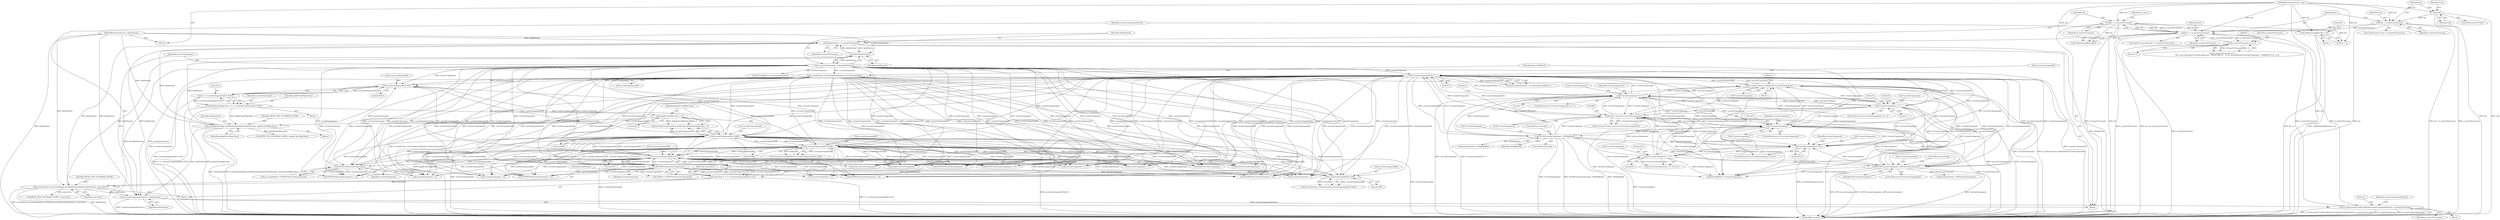 digraph "0_Chrome_4f9c9adef4036aff60b734b4a0045c43c320fe1d_2@API" {
"1000600" [label="(Call,setRemainingBytes(len + 9))"];
"1000159" [label="(Call,len -= m_bytesToConsume)"];
"1000143" [label="(Call,len >= m_bytesToConsume)"];
"1000137" [label="(Call,len < m_bytesToConsume)"];
"1000131" [label="(Call,!len)"];
"1000127" [label="(MethodParameterIn,size_t len)"];
"1000169" [label="(Call,m_frames.last()->addLzwBlock(currentComponentPosition, m_bytesToConsume))"];
"1000148" [label="(Call,currentComponentPosition = dataPosition)"];
"1000156" [label="(Call,dataPosition += m_bytesToConsume)"];
"1000154" [label="(Call,data(dataPosition))"];
"1000126" [label="(MethodParameterIn,size_t dataPosition)"];
"1000253" [label="(Call,m_globalColorMap.setTablePositionAndSize(dataPosition, globalColorMapColors))"];
"1000233" [label="(Call,globalColorMapColors = 2 << (currentComponent[4] & 0x07))"];
"1000235" [label="(Call,2 << (currentComponent[4] & 0x07))"];
"1000237" [label="(Call,currentComponent[4] & 0x07)"];
"1000244" [label="(Call,currentComponent[4] & 0x80)"];
"1000224" [label="(Call,GETINT16(currentComponent))"];
"1000382" [label="(Call,currentFrame->setTransparentPixel(currentComponent[3]))"];
"1000152" [label="(Call,* currentComponent = data(dataPosition))"];
"1000496" [label="(Call,currentComponent[0] & 7)"];
"1000181" [label="(Call,m_frames.last()->setDataSize(*currentComponent))"];
"1000286" [label="(Call,*currentComponent == ',')"];
"1000276" [label="(Call,*currentComponent == '!')"];
"1000481" [label="(Call,static_cast<int>(*currentComponent))"];
"1000352" [label="(Call,!*currentComponent)"];
"1000359" [label="(Call,GETN(*currentComponent, GIFSkipBlock))"];
"1000390" [label="(Call,(*currentComponent) >> 2)"];
"1000378" [label="(Call,*currentComponent & 0x1)"];
"1000428" [label="(Call,GETN(*currentComponent, GIFConsumeComment))"];
"1000652" [label="(Call,currentComponent[8] & 0x80)"];
"1000642" [label="(Call,currentComponent[8] & 0x40)"];
"1000665" [label="(Call,currentComponent[8] & 0x7)"];
"1000543" [label="(Call,GETINT16(currentComponent))"];
"1000249" [label="(Call,globalColorMapColors > 0)"];
"1000670" [label="(Call,currentFrame->localColorMap().setTablePositionAndSize(dataPosition, numColors))"];
"1000661" [label="(Call,numColors = 2 << (currentComponent[8] & 0x7))"];
"1000663" [label="(Call,2 << (currentComponent[8] & 0x7))"];
"1000447" [label="(Call,m_bytesToConsume == 11)"];
"1000233" [label="(Call,globalColorMapColors = 2 << (currentComponent[4] & 0x07))"];
"1000276" [label="(Call,*currentComponent == '!')"];
"1000249" [label="(Call,globalColorMapColors > 0)"];
"1000362" [label="(Identifier,GIFSkipBlock)"];
"1000429" [label="(Call,*currentComponent)"];
"1000182" [label="(Call,*currentComponent)"];
"1000221" [label="(Block,)"];
"1000599" [label="(Block,)"];
"1000248" [label="(Literal,0x80)"];
"1000287" [label="(Call,*currentComponent)"];
"1000154" [label="(Call,data(dataPosition))"];
"1000288" [label="(Identifier,currentComponent)"];
"1000170" [label="(Identifier,currentComponentPosition)"];
"1000173" [label="(Literal,1)"];
"1000135" [label="(Identifier,true)"];
"1000205" [label="(Call,(char*)currentComponent)"];
"1000449" [label="(Literal,11)"];
"1000241" [label="(Literal,0x07)"];
"1000164" [label="(Block,)"];
"1000653" [label="(Call,currentComponent[8])"];
"1000696" [label="(Call,bytesInBlock = *currentComponent)"];
"1000243" [label="(Call,(currentComponent[4] & 0x80) && globalColorMapColors > 0)"];
"1000363" [label="(ControlStructure,break;)"];
"1000415" [label="(Call,currentComponent + 1)"];
"1000142" [label="(ControlStructure,while (len >= m_bytesToConsume))"];
"1000383" [label="(Call,currentComponent[3])"];
"1000494" [label="(Call,netscapeExtension = currentComponent[0] & 7)"];
"1000236" [label="(Literal,2)"];
"1000431" [label="(Identifier,GIFConsumeComment)"];
"1000171" [label="(Identifier,m_bytesToConsume)"];
"1000652" [label="(Call,currentComponent[8] & 0x80)"];
"1000146" [label="(Block,)"];
"1000390" [label="(Call,(*currentComponent) >> 2)"];
"1000500" [label="(Literal,7)"];
"1000160" [label="(Identifier,len)"];
"1000139" [label="(Identifier,m_bytesToConsume)"];
"1000148" [label="(Call,currentComponentPosition = dataPosition)"];
"1000382" [label="(Call,currentFrame->setTransparentPixel(currentComponent[3]))"];
"1000554" [label="(Call,currentComponent + 4)"];
"1000669" [label="(Literal,0x7)"];
"1000143" [label="(Call,len >= m_bytesToConsume)"];
"1000559" [label="(Call,GETINT16(currentComponent + 6))"];
"1000662" [label="(Identifier,numColors)"];
"1000169" [label="(Call,m_frames.last()->addLzwBlock(currentComponentPosition, m_bytesToConsume))"];
"1000641" [label="(Call,currentFrame->setInterlaced(currentComponent[8] & 0x40))"];
"1000356" [label="(Literal,1)"];
"1000483" [label="(Call,*currentComponent)"];
"1000643" [label="(Call,currentComponent[8])"];
"1000136" [label="(ControlStructure,if (len < m_bytesToConsume))"];
"1000544" [label="(Identifier,currentComponent)"];
"1000150" [label="(Identifier,dataPosition)"];
"1000670" [label="(Call,currentFrame->localColorMap().setTablePositionAndSize(dataPosition, numColors))"];
"1000126" [label="(MethodParameterIn,size_t dataPosition)"];
"1000646" [label="(Literal,0x40)"];
"1000279" [label="(Literal,'!')"];
"1000672" [label="(Identifier,numColors)"];
"1000255" [label="(Identifier,globalColorMapColors)"];
"1000161" [label="(Identifier,m_bytesToConsume)"];
"1000229" [label="(Call,currentComponent + 2)"];
"1000138" [label="(Identifier,len)"];
"1000296" [label="(Literal,0)"];
"1000379" [label="(Call,*currentComponent)"];
"1000605" [label="(Literal,9)"];
"1000727" [label="(Identifier,len)"];
"1000225" [label="(Identifier,currentComponent)"];
"1000250" [label="(Identifier,globalColorMapColors)"];
"1000253" [label="(Call,m_globalColorMap.setTablePositionAndSize(dataPosition, globalColorMapColors))"];
"1000460" [label="(Call,(char*)currentComponent)"];
"1000600" [label="(Call,setRemainingBytes(len + 9))"];
"1000282" [label="(Literal,2)"];
"1000353" [label="(Call,*currentComponent)"];
"1000730" [label="(MethodReturn,bool)"];
"1000158" [label="(Identifier,m_bytesToConsume)"];
"1000245" [label="(Call,currentComponent[4])"];
"1000145" [label="(Identifier,m_bytesToConsume)"];
"1000414" [label="(Call,GETINT16(currentComponent + 1))"];
"1000302" [label="(Call,bytesInBlock = currentComponent[1])"];
"1000234" [label="(Identifier,globalColorMapColors)"];
"1000131" [label="(Call,!len)"];
"1000277" [label="(Call,*currentComponent)"];
"1000127" [label="(MethodParameterIn,size_t len)"];
"1000481" [label="(Call,static_cast<int>(*currentComponent))"];
"1000185" [label="(Literal,1)"];
"1000393" [label="(Literal,2)"];
"1000224" [label="(Call,GETINT16(currentComponent))"];
"1000228" [label="(Call,GETINT16(currentComponent + 2))"];
"1000235" [label="(Call,2 << (currentComponent[4] & 0x07))"];
"1000508" [label="(Call,GETINT16(currentComponent + 1))"];
"1000428" [label="(Call,GETN(*currentComponent, GIFConsumeComment))"];
"1000541" [label="(Call,xOffset = GETINT16(currentComponent))"];
"1000547" [label="(Call,GETINT16(currentComponent + 2))"];
"1000137" [label="(Call,len < m_bytesToConsume)"];
"1000257" [label="(Call,BYTES_PER_COLORMAP_ENTRY * globalColorMapColors)"];
"1000359" [label="(Call,GETN(*currentComponent, GIFSkipBlock))"];
"1000378" [label="(Call,*currentComponent & 0x1)"];
"1000130" [label="(ControlStructure,if (!len))"];
"1000601" [label="(Call,len + 9)"];
"1000389" [label="(Call,((*currentComponent) >> 2) & 0x7)"];
"1000726" [label="(Call,setRemainingBytes(len))"];
"1000642" [label="(Call,currentComponent[8] & 0x40)"];
"1000425" [label="(ControlStructure,if (*currentComponent))"];
"1000177" [label="(Block,)"];
"1000157" [label="(Identifier,dataPosition)"];
"1000381" [label="(Literal,0x1)"];
"1000335" [label="(Call,exceptionState = GIFConsumeComment)"];
"1000548" [label="(Call,currentComponent + 2)"];
"1000275" [label="(ControlStructure,if (*currentComponent == '!'))"];
"1000663" [label="(Call,2 << (currentComponent[8] & 0x7))"];
"1000671" [label="(Identifier,dataPosition)"];
"1000497" [label="(Call,currentComponent[0])"];
"1000388" [label="(Identifier,disposalMethod)"];
"1000289" [label="(Literal,',')"];
"1000181" [label="(Call,m_frames.last()->setDataSize(*currentComponent))"];
"1000251" [label="(Literal,0)"];
"1000659" [label="(Block,)"];
"1000394" [label="(Literal,0x7)"];
"1000254" [label="(Identifier,dataPosition)"];
"1000358" [label="(ControlStructure,else)"];
"1000155" [label="(Identifier,dataPosition)"];
"1000553" [label="(Call,GETINT16(currentComponent + 4))"];
"1000479" [label="(Call,std::max(3, static_cast<int>(*currentComponent)))"];
"1000656" [label="(Literal,0x80)"];
"1000163" [label="(Identifier,m_state)"];
"1000258" [label="(Identifier,BYTES_PER_COLORMAP_ENTRY)"];
"1000352" [label="(Call,!*currentComponent)"];
"1000560" [label="(Call,currentComponent + 6)"];
"1000149" [label="(Identifier,currentComponentPosition)"];
"1000675" [label="(Identifier,BYTES_PER_COLORMAP_ENTRY)"];
"1000153" [label="(Identifier,currentComponent)"];
"1000152" [label="(Call,* currentComponent = data(dataPosition))"];
"1000446" [label="(Call,m_bytesToConsume == 11\n                && (!strncmp((char*)currentComponent, \"NETSCAPE2.0\", 11) || !strncmp((char*)currentComponent, \"ANIMEXTS1.0\", 11)))"];
"1000453" [label="(Call,(char*)currentComponent)"];
"1000650" [label="(Call,isLocalColormapDefined = currentComponent[8] & 0x80)"];
"1000447" [label="(Call,m_bytesToConsume == 11)"];
"1000132" [label="(Identifier,len)"];
"1000141" [label="(Identifier,true)"];
"1000252" [label="(Block,)"];
"1000193" [label="(Call,(char*)currentComponent)"];
"1000308" [label="(Call,exceptionState = GIFSkipBlock)"];
"1000666" [label="(Call,currentComponent[8])"];
"1000361" [label="(Identifier,currentComponent)"];
"1000377" [label="(ControlStructure,if (*currentComponent & 0x1))"];
"1000246" [label="(Identifier,currentComponent)"];
"1000156" [label="(Call,dataPosition += m_bytesToConsume)"];
"1000509" [label="(Call,currentComponent + 1)"];
"1000665" [label="(Call,currentComponent[8] & 0x7)"];
"1000436" [label="(ControlStructure,break;)"];
"1000244" [label="(Call,currentComponent[4] & 0x80)"];
"1000543" [label="(Call,GETINT16(currentComponent))"];
"1000292" [label="(Literal,9)"];
"1000664" [label="(Literal,2)"];
"1000391" [label="(Call,*currentComponent)"];
"1000159" [label="(Call,len -= m_bytesToConsume)"];
"1000222" [label="(Call,m_screenWidth = GETINT16(currentComponent))"];
"1000238" [label="(Call,currentComponent[4])"];
"1000286" [label="(Call,*currentComponent == ',')"];
"1000237" [label="(Call,currentComponent[4] & 0x07)"];
"1000360" [label="(Call,*currentComponent)"];
"1000285" [label="(ControlStructure,if (*currentComponent == ','))"];
"1000661" [label="(Call,numColors = 2 << (currentComponent[8] & 0x7))"];
"1000496" [label="(Call,currentComponent[0] & 7)"];
"1000144" [label="(Identifier,len)"];
"1000674" [label="(Call,BYTES_PER_COLORMAP_ENTRY * numColors)"];
"1000448" [label="(Identifier,m_bytesToConsume)"];
"1000384" [label="(Identifier,currentComponent)"];
"1000351" [label="(ControlStructure,if (!*currentComponent))"];
"1000600" -> "1000599"  [label="AST: "];
"1000600" -> "1000601"  [label="CFG: "];
"1000601" -> "1000600"  [label="AST: "];
"1000605" -> "1000600"  [label="CFG: "];
"1000600" -> "1000730"  [label="DDG: setRemainingBytes(len + 9)"];
"1000600" -> "1000730"  [label="DDG: len + 9"];
"1000159" -> "1000600"  [label="DDG: len"];
"1000127" -> "1000600"  [label="DDG: len"];
"1000159" -> "1000146"  [label="AST: "];
"1000159" -> "1000161"  [label="CFG: "];
"1000160" -> "1000159"  [label="AST: "];
"1000161" -> "1000159"  [label="AST: "];
"1000163" -> "1000159"  [label="CFG: "];
"1000159" -> "1000730"  [label="DDG: len"];
"1000159" -> "1000730"  [label="DDG: m_bytesToConsume"];
"1000159" -> "1000143"  [label="DDG: len"];
"1000143" -> "1000159"  [label="DDG: m_bytesToConsume"];
"1000143" -> "1000159"  [label="DDG: len"];
"1000127" -> "1000159"  [label="DDG: len"];
"1000159" -> "1000601"  [label="DDG: len"];
"1000159" -> "1000726"  [label="DDG: len"];
"1000143" -> "1000142"  [label="AST: "];
"1000143" -> "1000145"  [label="CFG: "];
"1000144" -> "1000143"  [label="AST: "];
"1000145" -> "1000143"  [label="AST: "];
"1000149" -> "1000143"  [label="CFG: "];
"1000727" -> "1000143"  [label="CFG: "];
"1000143" -> "1000730"  [label="DDG: m_bytesToConsume"];
"1000143" -> "1000730"  [label="DDG: len >= m_bytesToConsume"];
"1000137" -> "1000143"  [label="DDG: len"];
"1000137" -> "1000143"  [label="DDG: m_bytesToConsume"];
"1000127" -> "1000143"  [label="DDG: len"];
"1000169" -> "1000143"  [label="DDG: m_bytesToConsume"];
"1000447" -> "1000143"  [label="DDG: m_bytesToConsume"];
"1000143" -> "1000156"  [label="DDG: m_bytesToConsume"];
"1000143" -> "1000169"  [label="DDG: m_bytesToConsume"];
"1000143" -> "1000447"  [label="DDG: m_bytesToConsume"];
"1000143" -> "1000726"  [label="DDG: len"];
"1000137" -> "1000136"  [label="AST: "];
"1000137" -> "1000139"  [label="CFG: "];
"1000138" -> "1000137"  [label="AST: "];
"1000139" -> "1000137"  [label="AST: "];
"1000141" -> "1000137"  [label="CFG: "];
"1000144" -> "1000137"  [label="CFG: "];
"1000137" -> "1000730"  [label="DDG: m_bytesToConsume"];
"1000137" -> "1000730"  [label="DDG: len"];
"1000137" -> "1000730"  [label="DDG: len < m_bytesToConsume"];
"1000131" -> "1000137"  [label="DDG: len"];
"1000127" -> "1000137"  [label="DDG: len"];
"1000131" -> "1000130"  [label="AST: "];
"1000131" -> "1000132"  [label="CFG: "];
"1000132" -> "1000131"  [label="AST: "];
"1000135" -> "1000131"  [label="CFG: "];
"1000138" -> "1000131"  [label="CFG: "];
"1000131" -> "1000730"  [label="DDG: len"];
"1000131" -> "1000730"  [label="DDG: !len"];
"1000127" -> "1000131"  [label="DDG: len"];
"1000127" -> "1000125"  [label="AST: "];
"1000127" -> "1000730"  [label="DDG: len"];
"1000127" -> "1000601"  [label="DDG: len"];
"1000127" -> "1000726"  [label="DDG: len"];
"1000169" -> "1000164"  [label="AST: "];
"1000169" -> "1000171"  [label="CFG: "];
"1000170" -> "1000169"  [label="AST: "];
"1000171" -> "1000169"  [label="AST: "];
"1000173" -> "1000169"  [label="CFG: "];
"1000169" -> "1000730"  [label="DDG: m_frames.last()->addLzwBlock(currentComponentPosition, m_bytesToConsume)"];
"1000169" -> "1000730"  [label="DDG: m_bytesToConsume"];
"1000169" -> "1000730"  [label="DDG: currentComponentPosition"];
"1000148" -> "1000169"  [label="DDG: currentComponentPosition"];
"1000148" -> "1000146"  [label="AST: "];
"1000148" -> "1000150"  [label="CFG: "];
"1000149" -> "1000148"  [label="AST: "];
"1000150" -> "1000148"  [label="AST: "];
"1000153" -> "1000148"  [label="CFG: "];
"1000148" -> "1000730"  [label="DDG: currentComponentPosition"];
"1000156" -> "1000148"  [label="DDG: dataPosition"];
"1000253" -> "1000148"  [label="DDG: dataPosition"];
"1000670" -> "1000148"  [label="DDG: dataPosition"];
"1000126" -> "1000148"  [label="DDG: dataPosition"];
"1000156" -> "1000146"  [label="AST: "];
"1000156" -> "1000158"  [label="CFG: "];
"1000157" -> "1000156"  [label="AST: "];
"1000158" -> "1000156"  [label="AST: "];
"1000160" -> "1000156"  [label="CFG: "];
"1000156" -> "1000730"  [label="DDG: dataPosition"];
"1000156" -> "1000154"  [label="DDG: dataPosition"];
"1000154" -> "1000156"  [label="DDG: dataPosition"];
"1000126" -> "1000156"  [label="DDG: dataPosition"];
"1000156" -> "1000253"  [label="DDG: dataPosition"];
"1000156" -> "1000670"  [label="DDG: dataPosition"];
"1000154" -> "1000152"  [label="AST: "];
"1000154" -> "1000155"  [label="CFG: "];
"1000155" -> "1000154"  [label="AST: "];
"1000152" -> "1000154"  [label="CFG: "];
"1000154" -> "1000152"  [label="DDG: dataPosition"];
"1000126" -> "1000154"  [label="DDG: dataPosition"];
"1000253" -> "1000154"  [label="DDG: dataPosition"];
"1000670" -> "1000154"  [label="DDG: dataPosition"];
"1000126" -> "1000125"  [label="AST: "];
"1000126" -> "1000730"  [label="DDG: dataPosition"];
"1000126" -> "1000253"  [label="DDG: dataPosition"];
"1000126" -> "1000670"  [label="DDG: dataPosition"];
"1000253" -> "1000252"  [label="AST: "];
"1000253" -> "1000255"  [label="CFG: "];
"1000254" -> "1000253"  [label="AST: "];
"1000255" -> "1000253"  [label="AST: "];
"1000258" -> "1000253"  [label="CFG: "];
"1000253" -> "1000730"  [label="DDG: m_globalColorMap.setTablePositionAndSize(dataPosition, globalColorMapColors)"];
"1000253" -> "1000730"  [label="DDG: dataPosition"];
"1000233" -> "1000253"  [label="DDG: globalColorMapColors"];
"1000249" -> "1000253"  [label="DDG: globalColorMapColors"];
"1000253" -> "1000257"  [label="DDG: globalColorMapColors"];
"1000233" -> "1000221"  [label="AST: "];
"1000233" -> "1000235"  [label="CFG: "];
"1000234" -> "1000233"  [label="AST: "];
"1000235" -> "1000233"  [label="AST: "];
"1000246" -> "1000233"  [label="CFG: "];
"1000233" -> "1000730"  [label="DDG: 2 << (currentComponent[4] & 0x07)"];
"1000233" -> "1000730"  [label="DDG: globalColorMapColors"];
"1000235" -> "1000233"  [label="DDG: 2"];
"1000235" -> "1000233"  [label="DDG: currentComponent[4] & 0x07"];
"1000233" -> "1000249"  [label="DDG: globalColorMapColors"];
"1000235" -> "1000237"  [label="CFG: "];
"1000236" -> "1000235"  [label="AST: "];
"1000237" -> "1000235"  [label="AST: "];
"1000235" -> "1000730"  [label="DDG: currentComponent[4] & 0x07"];
"1000237" -> "1000235"  [label="DDG: currentComponent[4]"];
"1000237" -> "1000235"  [label="DDG: 0x07"];
"1000237" -> "1000241"  [label="CFG: "];
"1000238" -> "1000237"  [label="AST: "];
"1000241" -> "1000237"  [label="AST: "];
"1000244" -> "1000237"  [label="DDG: currentComponent[4]"];
"1000224" -> "1000237"  [label="DDG: currentComponent"];
"1000382" -> "1000237"  [label="DDG: currentComponent[3]"];
"1000496" -> "1000237"  [label="DDG: currentComponent[0]"];
"1000652" -> "1000237"  [label="DDG: currentComponent[8]"];
"1000665" -> "1000237"  [label="DDG: currentComponent[8]"];
"1000152" -> "1000237"  [label="DDG: currentComponent"];
"1000237" -> "1000244"  [label="DDG: currentComponent[4]"];
"1000244" -> "1000243"  [label="AST: "];
"1000244" -> "1000248"  [label="CFG: "];
"1000245" -> "1000244"  [label="AST: "];
"1000248" -> "1000244"  [label="AST: "];
"1000250" -> "1000244"  [label="CFG: "];
"1000243" -> "1000244"  [label="CFG: "];
"1000244" -> "1000730"  [label="DDG: currentComponent[4]"];
"1000244" -> "1000193"  [label="DDG: currentComponent[4]"];
"1000244" -> "1000205"  [label="DDG: currentComponent[4]"];
"1000244" -> "1000224"  [label="DDG: currentComponent[4]"];
"1000244" -> "1000228"  [label="DDG: currentComponent[4]"];
"1000244" -> "1000229"  [label="DDG: currentComponent[4]"];
"1000244" -> "1000243"  [label="DDG: currentComponent[4]"];
"1000244" -> "1000243"  [label="DDG: 0x80"];
"1000224" -> "1000244"  [label="DDG: currentComponent"];
"1000382" -> "1000244"  [label="DDG: currentComponent[3]"];
"1000496" -> "1000244"  [label="DDG: currentComponent[0]"];
"1000652" -> "1000244"  [label="DDG: currentComponent[8]"];
"1000665" -> "1000244"  [label="DDG: currentComponent[8]"];
"1000152" -> "1000244"  [label="DDG: currentComponent"];
"1000244" -> "1000414"  [label="DDG: currentComponent[4]"];
"1000244" -> "1000415"  [label="DDG: currentComponent[4]"];
"1000244" -> "1000453"  [label="DDG: currentComponent[4]"];
"1000244" -> "1000460"  [label="DDG: currentComponent[4]"];
"1000244" -> "1000508"  [label="DDG: currentComponent[4]"];
"1000244" -> "1000509"  [label="DDG: currentComponent[4]"];
"1000244" -> "1000543"  [label="DDG: currentComponent[4]"];
"1000244" -> "1000547"  [label="DDG: currentComponent[4]"];
"1000244" -> "1000548"  [label="DDG: currentComponent[4]"];
"1000244" -> "1000553"  [label="DDG: currentComponent[4]"];
"1000244" -> "1000554"  [label="DDG: currentComponent[4]"];
"1000244" -> "1000559"  [label="DDG: currentComponent[4]"];
"1000244" -> "1000560"  [label="DDG: currentComponent[4]"];
"1000244" -> "1000642"  [label="DDG: currentComponent[4]"];
"1000244" -> "1000652"  [label="DDG: currentComponent[4]"];
"1000244" -> "1000665"  [label="DDG: currentComponent[4]"];
"1000224" -> "1000222"  [label="AST: "];
"1000224" -> "1000225"  [label="CFG: "];
"1000225" -> "1000224"  [label="AST: "];
"1000222" -> "1000224"  [label="CFG: "];
"1000224" -> "1000222"  [label="DDG: currentComponent"];
"1000382" -> "1000224"  [label="DDG: currentComponent[3]"];
"1000496" -> "1000224"  [label="DDG: currentComponent[0]"];
"1000652" -> "1000224"  [label="DDG: currentComponent[8]"];
"1000152" -> "1000224"  [label="DDG: currentComponent"];
"1000665" -> "1000224"  [label="DDG: currentComponent[8]"];
"1000224" -> "1000228"  [label="DDG: currentComponent"];
"1000224" -> "1000229"  [label="DDG: currentComponent"];
"1000382" -> "1000377"  [label="AST: "];
"1000382" -> "1000383"  [label="CFG: "];
"1000383" -> "1000382"  [label="AST: "];
"1000388" -> "1000382"  [label="CFG: "];
"1000382" -> "1000730"  [label="DDG: currentComponent[3]"];
"1000382" -> "1000730"  [label="DDG: currentFrame->setTransparentPixel(currentComponent[3])"];
"1000382" -> "1000193"  [label="DDG: currentComponent[3]"];
"1000382" -> "1000205"  [label="DDG: currentComponent[3]"];
"1000382" -> "1000228"  [label="DDG: currentComponent[3]"];
"1000382" -> "1000229"  [label="DDG: currentComponent[3]"];
"1000152" -> "1000382"  [label="DDG: currentComponent"];
"1000382" -> "1000414"  [label="DDG: currentComponent[3]"];
"1000382" -> "1000415"  [label="DDG: currentComponent[3]"];
"1000382" -> "1000453"  [label="DDG: currentComponent[3]"];
"1000382" -> "1000460"  [label="DDG: currentComponent[3]"];
"1000382" -> "1000508"  [label="DDG: currentComponent[3]"];
"1000382" -> "1000509"  [label="DDG: currentComponent[3]"];
"1000382" -> "1000543"  [label="DDG: currentComponent[3]"];
"1000382" -> "1000547"  [label="DDG: currentComponent[3]"];
"1000382" -> "1000548"  [label="DDG: currentComponent[3]"];
"1000382" -> "1000553"  [label="DDG: currentComponent[3]"];
"1000382" -> "1000554"  [label="DDG: currentComponent[3]"];
"1000382" -> "1000559"  [label="DDG: currentComponent[3]"];
"1000382" -> "1000560"  [label="DDG: currentComponent[3]"];
"1000382" -> "1000642"  [label="DDG: currentComponent[3]"];
"1000382" -> "1000652"  [label="DDG: currentComponent[3]"];
"1000382" -> "1000665"  [label="DDG: currentComponent[3]"];
"1000152" -> "1000146"  [label="AST: "];
"1000153" -> "1000152"  [label="AST: "];
"1000157" -> "1000152"  [label="CFG: "];
"1000152" -> "1000730"  [label="DDG: currentComponent"];
"1000152" -> "1000730"  [label="DDG: data(dataPosition)"];
"1000152" -> "1000193"  [label="DDG: currentComponent"];
"1000152" -> "1000205"  [label="DDG: currentComponent"];
"1000152" -> "1000228"  [label="DDG: currentComponent"];
"1000152" -> "1000229"  [label="DDG: currentComponent"];
"1000152" -> "1000302"  [label="DDG: currentComponent"];
"1000152" -> "1000414"  [label="DDG: currentComponent"];
"1000152" -> "1000415"  [label="DDG: currentComponent"];
"1000152" -> "1000453"  [label="DDG: currentComponent"];
"1000152" -> "1000460"  [label="DDG: currentComponent"];
"1000152" -> "1000496"  [label="DDG: currentComponent"];
"1000152" -> "1000508"  [label="DDG: currentComponent"];
"1000152" -> "1000509"  [label="DDG: currentComponent"];
"1000152" -> "1000543"  [label="DDG: currentComponent"];
"1000152" -> "1000547"  [label="DDG: currentComponent"];
"1000152" -> "1000548"  [label="DDG: currentComponent"];
"1000152" -> "1000553"  [label="DDG: currentComponent"];
"1000152" -> "1000554"  [label="DDG: currentComponent"];
"1000152" -> "1000559"  [label="DDG: currentComponent"];
"1000152" -> "1000560"  [label="DDG: currentComponent"];
"1000152" -> "1000642"  [label="DDG: currentComponent"];
"1000152" -> "1000652"  [label="DDG: currentComponent"];
"1000152" -> "1000665"  [label="DDG: currentComponent"];
"1000496" -> "1000494"  [label="AST: "];
"1000496" -> "1000500"  [label="CFG: "];
"1000497" -> "1000496"  [label="AST: "];
"1000500" -> "1000496"  [label="AST: "];
"1000494" -> "1000496"  [label="CFG: "];
"1000496" -> "1000730"  [label="DDG: currentComponent[0]"];
"1000496" -> "1000181"  [label="DDG: currentComponent[0]"];
"1000496" -> "1000193"  [label="DDG: currentComponent[0]"];
"1000496" -> "1000205"  [label="DDG: currentComponent[0]"];
"1000496" -> "1000228"  [label="DDG: currentComponent[0]"];
"1000496" -> "1000229"  [label="DDG: currentComponent[0]"];
"1000496" -> "1000276"  [label="DDG: currentComponent[0]"];
"1000496" -> "1000286"  [label="DDG: currentComponent[0]"];
"1000496" -> "1000352"  [label="DDG: currentComponent[0]"];
"1000496" -> "1000359"  [label="DDG: currentComponent[0]"];
"1000496" -> "1000378"  [label="DDG: currentComponent[0]"];
"1000496" -> "1000390"  [label="DDG: currentComponent[0]"];
"1000496" -> "1000414"  [label="DDG: currentComponent[0]"];
"1000496" -> "1000415"  [label="DDG: currentComponent[0]"];
"1000496" -> "1000428"  [label="DDG: currentComponent[0]"];
"1000496" -> "1000453"  [label="DDG: currentComponent[0]"];
"1000496" -> "1000460"  [label="DDG: currentComponent[0]"];
"1000496" -> "1000481"  [label="DDG: currentComponent[0]"];
"1000496" -> "1000494"  [label="DDG: currentComponent[0]"];
"1000496" -> "1000494"  [label="DDG: 7"];
"1000181" -> "1000496"  [label="DDG: *currentComponent"];
"1000286" -> "1000496"  [label="DDG: *currentComponent"];
"1000481" -> "1000496"  [label="DDG: *currentComponent"];
"1000352" -> "1000496"  [label="DDG: *currentComponent"];
"1000359" -> "1000496"  [label="DDG: *currentComponent"];
"1000276" -> "1000496"  [label="DDG: *currentComponent"];
"1000390" -> "1000496"  [label="DDG: *currentComponent"];
"1000428" -> "1000496"  [label="DDG: *currentComponent"];
"1000496" -> "1000508"  [label="DDG: currentComponent[0]"];
"1000496" -> "1000509"  [label="DDG: currentComponent[0]"];
"1000496" -> "1000543"  [label="DDG: currentComponent[0]"];
"1000496" -> "1000547"  [label="DDG: currentComponent[0]"];
"1000496" -> "1000548"  [label="DDG: currentComponent[0]"];
"1000496" -> "1000553"  [label="DDG: currentComponent[0]"];
"1000496" -> "1000554"  [label="DDG: currentComponent[0]"];
"1000496" -> "1000559"  [label="DDG: currentComponent[0]"];
"1000496" -> "1000560"  [label="DDG: currentComponent[0]"];
"1000496" -> "1000642"  [label="DDG: currentComponent[0]"];
"1000496" -> "1000652"  [label="DDG: currentComponent[0]"];
"1000496" -> "1000665"  [label="DDG: currentComponent[0]"];
"1000496" -> "1000696"  [label="DDG: currentComponent[0]"];
"1000181" -> "1000177"  [label="AST: "];
"1000181" -> "1000182"  [label="CFG: "];
"1000182" -> "1000181"  [label="AST: "];
"1000185" -> "1000181"  [label="CFG: "];
"1000181" -> "1000730"  [label="DDG: *currentComponent"];
"1000181" -> "1000730"  [label="DDG: m_frames.last()->setDataSize(*currentComponent)"];
"1000286" -> "1000181"  [label="DDG: *currentComponent"];
"1000481" -> "1000181"  [label="DDG: *currentComponent"];
"1000352" -> "1000181"  [label="DDG: *currentComponent"];
"1000359" -> "1000181"  [label="DDG: *currentComponent"];
"1000276" -> "1000181"  [label="DDG: *currentComponent"];
"1000390" -> "1000181"  [label="DDG: *currentComponent"];
"1000428" -> "1000181"  [label="DDG: *currentComponent"];
"1000181" -> "1000276"  [label="DDG: *currentComponent"];
"1000181" -> "1000352"  [label="DDG: *currentComponent"];
"1000181" -> "1000378"  [label="DDG: *currentComponent"];
"1000181" -> "1000428"  [label="DDG: *currentComponent"];
"1000181" -> "1000481"  [label="DDG: *currentComponent"];
"1000181" -> "1000696"  [label="DDG: *currentComponent"];
"1000286" -> "1000285"  [label="AST: "];
"1000286" -> "1000289"  [label="CFG: "];
"1000287" -> "1000286"  [label="AST: "];
"1000289" -> "1000286"  [label="AST: "];
"1000292" -> "1000286"  [label="CFG: "];
"1000296" -> "1000286"  [label="CFG: "];
"1000286" -> "1000730"  [label="DDG: *currentComponent == ','"];
"1000286" -> "1000730"  [label="DDG: *currentComponent"];
"1000286" -> "1000276"  [label="DDG: *currentComponent"];
"1000276" -> "1000286"  [label="DDG: *currentComponent"];
"1000286" -> "1000352"  [label="DDG: *currentComponent"];
"1000286" -> "1000378"  [label="DDG: *currentComponent"];
"1000286" -> "1000428"  [label="DDG: *currentComponent"];
"1000286" -> "1000481"  [label="DDG: *currentComponent"];
"1000286" -> "1000696"  [label="DDG: *currentComponent"];
"1000276" -> "1000275"  [label="AST: "];
"1000276" -> "1000279"  [label="CFG: "];
"1000277" -> "1000276"  [label="AST: "];
"1000279" -> "1000276"  [label="AST: "];
"1000282" -> "1000276"  [label="CFG: "];
"1000288" -> "1000276"  [label="CFG: "];
"1000276" -> "1000730"  [label="DDG: *currentComponent == '!'"];
"1000276" -> "1000730"  [label="DDG: *currentComponent"];
"1000481" -> "1000276"  [label="DDG: *currentComponent"];
"1000352" -> "1000276"  [label="DDG: *currentComponent"];
"1000359" -> "1000276"  [label="DDG: *currentComponent"];
"1000390" -> "1000276"  [label="DDG: *currentComponent"];
"1000428" -> "1000276"  [label="DDG: *currentComponent"];
"1000276" -> "1000352"  [label="DDG: *currentComponent"];
"1000276" -> "1000378"  [label="DDG: *currentComponent"];
"1000276" -> "1000428"  [label="DDG: *currentComponent"];
"1000276" -> "1000481"  [label="DDG: *currentComponent"];
"1000276" -> "1000696"  [label="DDG: *currentComponent"];
"1000481" -> "1000479"  [label="AST: "];
"1000481" -> "1000483"  [label="CFG: "];
"1000482" -> "1000481"  [label="AST: "];
"1000483" -> "1000481"  [label="AST: "];
"1000479" -> "1000481"  [label="CFG: "];
"1000481" -> "1000730"  [label="DDG: *currentComponent"];
"1000481" -> "1000352"  [label="DDG: *currentComponent"];
"1000481" -> "1000378"  [label="DDG: *currentComponent"];
"1000481" -> "1000428"  [label="DDG: *currentComponent"];
"1000481" -> "1000479"  [label="DDG: *currentComponent"];
"1000352" -> "1000481"  [label="DDG: *currentComponent"];
"1000359" -> "1000481"  [label="DDG: *currentComponent"];
"1000390" -> "1000481"  [label="DDG: *currentComponent"];
"1000428" -> "1000481"  [label="DDG: *currentComponent"];
"1000481" -> "1000696"  [label="DDG: *currentComponent"];
"1000352" -> "1000351"  [label="AST: "];
"1000352" -> "1000353"  [label="CFG: "];
"1000353" -> "1000352"  [label="AST: "];
"1000356" -> "1000352"  [label="CFG: "];
"1000361" -> "1000352"  [label="CFG: "];
"1000352" -> "1000730"  [label="DDG: *currentComponent"];
"1000352" -> "1000730"  [label="DDG: !*currentComponent"];
"1000359" -> "1000352"  [label="DDG: *currentComponent"];
"1000390" -> "1000352"  [label="DDG: *currentComponent"];
"1000428" -> "1000352"  [label="DDG: *currentComponent"];
"1000352" -> "1000359"  [label="DDG: *currentComponent"];
"1000352" -> "1000378"  [label="DDG: *currentComponent"];
"1000352" -> "1000428"  [label="DDG: *currentComponent"];
"1000352" -> "1000696"  [label="DDG: *currentComponent"];
"1000359" -> "1000358"  [label="AST: "];
"1000359" -> "1000362"  [label="CFG: "];
"1000360" -> "1000359"  [label="AST: "];
"1000362" -> "1000359"  [label="AST: "];
"1000363" -> "1000359"  [label="CFG: "];
"1000359" -> "1000730"  [label="DDG: *currentComponent"];
"1000359" -> "1000730"  [label="DDG: GIFSkipBlock"];
"1000359" -> "1000730"  [label="DDG: GETN(*currentComponent, GIFSkipBlock)"];
"1000359" -> "1000308"  [label="DDG: GIFSkipBlock"];
"1000359" -> "1000378"  [label="DDG: *currentComponent"];
"1000359" -> "1000428"  [label="DDG: *currentComponent"];
"1000359" -> "1000696"  [label="DDG: *currentComponent"];
"1000390" -> "1000389"  [label="AST: "];
"1000390" -> "1000393"  [label="CFG: "];
"1000391" -> "1000390"  [label="AST: "];
"1000393" -> "1000390"  [label="AST: "];
"1000394" -> "1000390"  [label="CFG: "];
"1000390" -> "1000730"  [label="DDG: *currentComponent"];
"1000390" -> "1000378"  [label="DDG: *currentComponent"];
"1000390" -> "1000389"  [label="DDG: *currentComponent"];
"1000390" -> "1000389"  [label="DDG: 2"];
"1000378" -> "1000390"  [label="DDG: *currentComponent"];
"1000390" -> "1000428"  [label="DDG: *currentComponent"];
"1000390" -> "1000696"  [label="DDG: *currentComponent"];
"1000378" -> "1000377"  [label="AST: "];
"1000378" -> "1000381"  [label="CFG: "];
"1000379" -> "1000378"  [label="AST: "];
"1000381" -> "1000378"  [label="AST: "];
"1000384" -> "1000378"  [label="CFG: "];
"1000388" -> "1000378"  [label="CFG: "];
"1000378" -> "1000730"  [label="DDG: *currentComponent & 0x1"];
"1000428" -> "1000378"  [label="DDG: *currentComponent"];
"1000428" -> "1000425"  [label="AST: "];
"1000428" -> "1000431"  [label="CFG: "];
"1000429" -> "1000428"  [label="AST: "];
"1000431" -> "1000428"  [label="AST: "];
"1000436" -> "1000428"  [label="CFG: "];
"1000428" -> "1000730"  [label="DDG: GETN(*currentComponent, GIFConsumeComment)"];
"1000428" -> "1000730"  [label="DDG: GIFConsumeComment"];
"1000428" -> "1000730"  [label="DDG: *currentComponent"];
"1000428" -> "1000335"  [label="DDG: GIFConsumeComment"];
"1000428" -> "1000696"  [label="DDG: *currentComponent"];
"1000652" -> "1000650"  [label="AST: "];
"1000652" -> "1000656"  [label="CFG: "];
"1000653" -> "1000652"  [label="AST: "];
"1000656" -> "1000652"  [label="AST: "];
"1000650" -> "1000652"  [label="CFG: "];
"1000652" -> "1000730"  [label="DDG: currentComponent[8]"];
"1000652" -> "1000193"  [label="DDG: currentComponent[8]"];
"1000652" -> "1000205"  [label="DDG: currentComponent[8]"];
"1000652" -> "1000228"  [label="DDG: currentComponent[8]"];
"1000652" -> "1000229"  [label="DDG: currentComponent[8]"];
"1000652" -> "1000414"  [label="DDG: currentComponent[8]"];
"1000652" -> "1000415"  [label="DDG: currentComponent[8]"];
"1000652" -> "1000453"  [label="DDG: currentComponent[8]"];
"1000652" -> "1000460"  [label="DDG: currentComponent[8]"];
"1000652" -> "1000508"  [label="DDG: currentComponent[8]"];
"1000652" -> "1000509"  [label="DDG: currentComponent[8]"];
"1000652" -> "1000543"  [label="DDG: currentComponent[8]"];
"1000652" -> "1000547"  [label="DDG: currentComponent[8]"];
"1000652" -> "1000548"  [label="DDG: currentComponent[8]"];
"1000652" -> "1000553"  [label="DDG: currentComponent[8]"];
"1000652" -> "1000554"  [label="DDG: currentComponent[8]"];
"1000652" -> "1000559"  [label="DDG: currentComponent[8]"];
"1000652" -> "1000560"  [label="DDG: currentComponent[8]"];
"1000652" -> "1000642"  [label="DDG: currentComponent[8]"];
"1000652" -> "1000650"  [label="DDG: currentComponent[8]"];
"1000652" -> "1000650"  [label="DDG: 0x80"];
"1000642" -> "1000652"  [label="DDG: currentComponent[8]"];
"1000665" -> "1000652"  [label="DDG: currentComponent[8]"];
"1000543" -> "1000652"  [label="DDG: currentComponent"];
"1000652" -> "1000665"  [label="DDG: currentComponent[8]"];
"1000642" -> "1000641"  [label="AST: "];
"1000642" -> "1000646"  [label="CFG: "];
"1000643" -> "1000642"  [label="AST: "];
"1000646" -> "1000642"  [label="AST: "];
"1000641" -> "1000642"  [label="CFG: "];
"1000642" -> "1000641"  [label="DDG: currentComponent[8]"];
"1000642" -> "1000641"  [label="DDG: 0x40"];
"1000665" -> "1000642"  [label="DDG: currentComponent[8]"];
"1000543" -> "1000642"  [label="DDG: currentComponent"];
"1000665" -> "1000663"  [label="AST: "];
"1000665" -> "1000669"  [label="CFG: "];
"1000666" -> "1000665"  [label="AST: "];
"1000669" -> "1000665"  [label="AST: "];
"1000663" -> "1000665"  [label="CFG: "];
"1000665" -> "1000730"  [label="DDG: currentComponent[8]"];
"1000665" -> "1000193"  [label="DDG: currentComponent[8]"];
"1000665" -> "1000205"  [label="DDG: currentComponent[8]"];
"1000665" -> "1000228"  [label="DDG: currentComponent[8]"];
"1000665" -> "1000229"  [label="DDG: currentComponent[8]"];
"1000665" -> "1000414"  [label="DDG: currentComponent[8]"];
"1000665" -> "1000415"  [label="DDG: currentComponent[8]"];
"1000665" -> "1000453"  [label="DDG: currentComponent[8]"];
"1000665" -> "1000460"  [label="DDG: currentComponent[8]"];
"1000665" -> "1000508"  [label="DDG: currentComponent[8]"];
"1000665" -> "1000509"  [label="DDG: currentComponent[8]"];
"1000665" -> "1000543"  [label="DDG: currentComponent[8]"];
"1000665" -> "1000547"  [label="DDG: currentComponent[8]"];
"1000665" -> "1000548"  [label="DDG: currentComponent[8]"];
"1000665" -> "1000553"  [label="DDG: currentComponent[8]"];
"1000665" -> "1000554"  [label="DDG: currentComponent[8]"];
"1000665" -> "1000559"  [label="DDG: currentComponent[8]"];
"1000665" -> "1000560"  [label="DDG: currentComponent[8]"];
"1000665" -> "1000663"  [label="DDG: currentComponent[8]"];
"1000665" -> "1000663"  [label="DDG: 0x7"];
"1000543" -> "1000665"  [label="DDG: currentComponent"];
"1000543" -> "1000541"  [label="AST: "];
"1000543" -> "1000544"  [label="CFG: "];
"1000544" -> "1000543"  [label="AST: "];
"1000541" -> "1000543"  [label="CFG: "];
"1000543" -> "1000541"  [label="DDG: currentComponent"];
"1000543" -> "1000547"  [label="DDG: currentComponent"];
"1000543" -> "1000548"  [label="DDG: currentComponent"];
"1000543" -> "1000553"  [label="DDG: currentComponent"];
"1000543" -> "1000554"  [label="DDG: currentComponent"];
"1000543" -> "1000559"  [label="DDG: currentComponent"];
"1000543" -> "1000560"  [label="DDG: currentComponent"];
"1000249" -> "1000243"  [label="AST: "];
"1000249" -> "1000251"  [label="CFG: "];
"1000250" -> "1000249"  [label="AST: "];
"1000251" -> "1000249"  [label="AST: "];
"1000243" -> "1000249"  [label="CFG: "];
"1000249" -> "1000730"  [label="DDG: globalColorMapColors"];
"1000249" -> "1000243"  [label="DDG: globalColorMapColors"];
"1000249" -> "1000243"  [label="DDG: 0"];
"1000670" -> "1000659"  [label="AST: "];
"1000670" -> "1000672"  [label="CFG: "];
"1000671" -> "1000670"  [label="AST: "];
"1000672" -> "1000670"  [label="AST: "];
"1000675" -> "1000670"  [label="CFG: "];
"1000670" -> "1000730"  [label="DDG: currentFrame->localColorMap().setTablePositionAndSize(dataPosition, numColors)"];
"1000670" -> "1000730"  [label="DDG: dataPosition"];
"1000661" -> "1000670"  [label="DDG: numColors"];
"1000670" -> "1000674"  [label="DDG: numColors"];
"1000661" -> "1000659"  [label="AST: "];
"1000661" -> "1000663"  [label="CFG: "];
"1000662" -> "1000661"  [label="AST: "];
"1000663" -> "1000661"  [label="AST: "];
"1000671" -> "1000661"  [label="CFG: "];
"1000661" -> "1000730"  [label="DDG: 2 << (currentComponent[8] & 0x7)"];
"1000663" -> "1000661"  [label="DDG: 2"];
"1000663" -> "1000661"  [label="DDG: currentComponent[8] & 0x7"];
"1000664" -> "1000663"  [label="AST: "];
"1000663" -> "1000730"  [label="DDG: currentComponent[8] & 0x7"];
"1000447" -> "1000446"  [label="AST: "];
"1000447" -> "1000449"  [label="CFG: "];
"1000448" -> "1000447"  [label="AST: "];
"1000449" -> "1000447"  [label="AST: "];
"1000454" -> "1000447"  [label="CFG: "];
"1000446" -> "1000447"  [label="CFG: "];
"1000447" -> "1000730"  [label="DDG: m_bytesToConsume"];
"1000447" -> "1000446"  [label="DDG: m_bytesToConsume"];
"1000447" -> "1000446"  [label="DDG: 11"];
}
